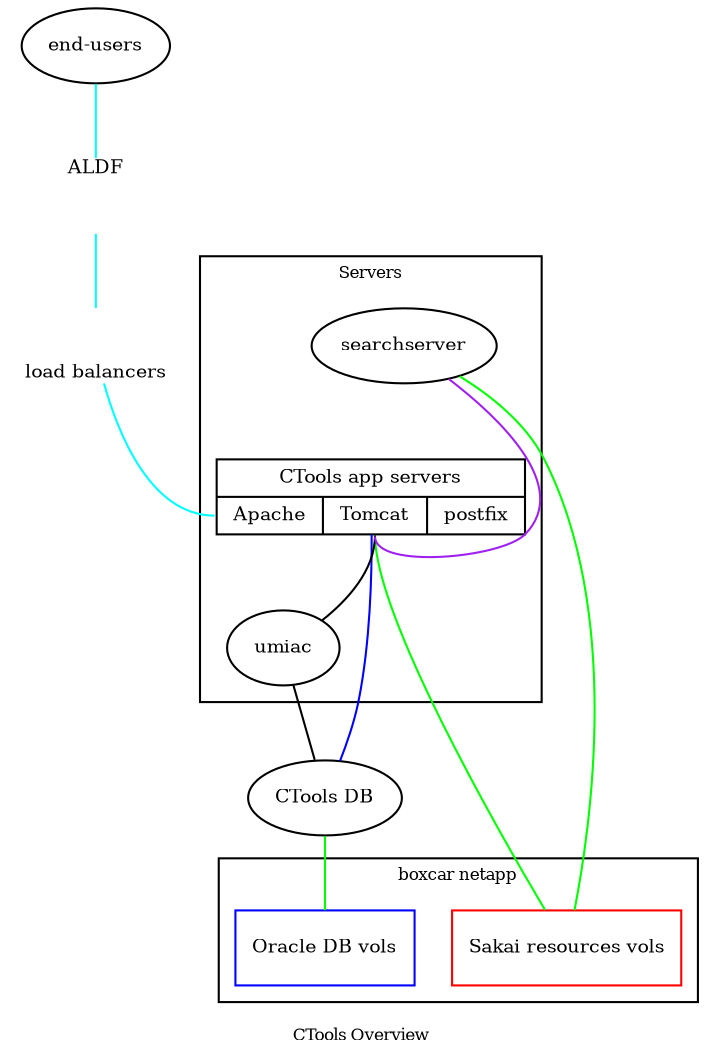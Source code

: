 graph ctools
{
#	overlap = false
#	rankdir = LR
#	ranksep = 1.0;
	ratio= "auto";
	comound="true";
	fontsize=8;

	node [shape="oval", fontsize=9];
	edge [arrowsize=1, color=black];

	label="CTools Overview";

	ctoolsdb [label="CTools DB", URL="http://ctstats.ds.itd.umich.edu/stats-bin/drraw.cgi?Mode=view;Dashboard=1178035455.23662"]
	appservers [
		shape="record"
		label="{CTools app servers|{<apache> Apache|<ctools> Tomcat|postfix}}", 
		URL="http://ctstats.ds.itd.umich.edu/stats-bin/drraw.cgi?Mode=view;Dashboard=1194322225.25790"]

	UMNet [label="ALDF", labelloc="t", style="rounded,dotted", penwidth="0", shape="point", shapefile="icons/router.png"]

	lbs [label="load balancers", labelloc="b", shapefile="icons/gswanson_Citrix_Netscaler_1.png", URL="http://ctstats.ds.itd.umich.edu/stats-bin/drraw.cgi?Mode=view;Dashboard=1191545928.21917", penwidth="0"]

#	lbs -- UMNet

#	searchserver -- UMNet -- AFS [color = "red"]
	searchserver -- appservers:ctools [color = "purple"]

	volctfs [label="Sakai resources vols", color="red", shape="box", style="solid", shapefile="icons/disk_subsystem.png"]
	volora [label="Oracle DB vols", color="blue", shape="box", style="solid", shapefile="icons/disk_subsystem.png"]

	subgraph cluster_storage {
		label="boxcar netapp";
		URL="http://ctstats.ds.itd.umich.edu/stats-bin/drraw.cgi?Mode=view&Dashboard=1151462293.28892";
		rank = "same";
		volctfs; volora;
	}
	
  	appservers -- ctoolsdb:ctools [color = "blue"]
	ctoolsdb -- volora [color = "green"]
	appservers:ctools -- volctfs [color = "green"]
	searchserver -- volctfs [color = "green"]

	appservers:ctools -- umiac
	umiac -- ctoolsdb

	subgraph cluster_servers {
		rank = "same";
		label = "Servers";
		URL = "http://ctstats.ds.itd.umich.edu/stats-bin/drraw.cgi?Mode=view;Dashboard=1194322225.25790";
		appservers; searchserver; umiac;
	}

#	subgraph cluster_ctools {
#		label = "CTools primary site";
#		appservers; searchserver; ctoolsdb; boxcar; lbs;
#	}

	"end-users" -- UMNet -- lbs -- appservers:apache [color = "cyan"]
}
